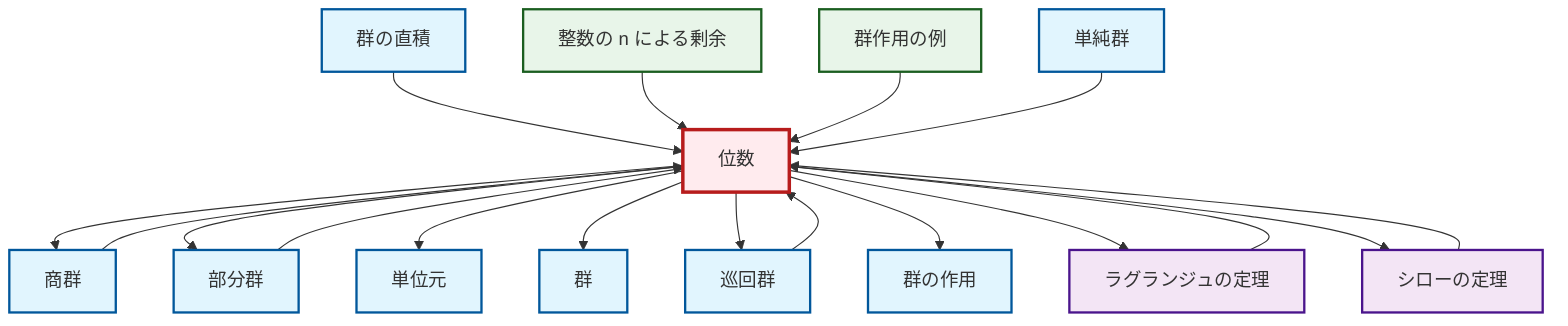 graph TD
    classDef definition fill:#e1f5fe,stroke:#01579b,stroke-width:2px
    classDef theorem fill:#f3e5f5,stroke:#4a148c,stroke-width:2px
    classDef axiom fill:#fff3e0,stroke:#e65100,stroke-width:2px
    classDef example fill:#e8f5e9,stroke:#1b5e20,stroke-width:2px
    classDef current fill:#ffebee,stroke:#b71c1c,stroke-width:3px
    def-simple-group["単純群"]:::definition
    def-group-action["群の作用"]:::definition
    def-group["群"]:::definition
    thm-lagrange["ラグランジュの定理"]:::theorem
    ex-group-action-examples["群作用の例"]:::example
    def-direct-product["群の直積"]:::definition
    def-subgroup["部分群"]:::definition
    def-identity-element["単位元"]:::definition
    ex-quotient-integers-mod-n["整数の n による剰余"]:::example
    def-quotient-group["商群"]:::definition
    thm-sylow["シローの定理"]:::theorem
    def-order["位数"]:::definition
    def-cyclic-group["巡回群"]:::definition
    def-order --> def-quotient-group
    def-order --> def-subgroup
    thm-sylow --> def-order
    def-order --> def-identity-element
    def-subgroup --> def-order
    def-direct-product --> def-order
    def-cyclic-group --> def-order
    ex-quotient-integers-mod-n --> def-order
    def-quotient-group --> def-order
    def-order --> def-group
    def-order --> def-cyclic-group
    def-order --> def-group-action
    def-order --> thm-lagrange
    ex-group-action-examples --> def-order
    thm-lagrange --> def-order
    def-order --> thm-sylow
    def-simple-group --> def-order
    class def-order current